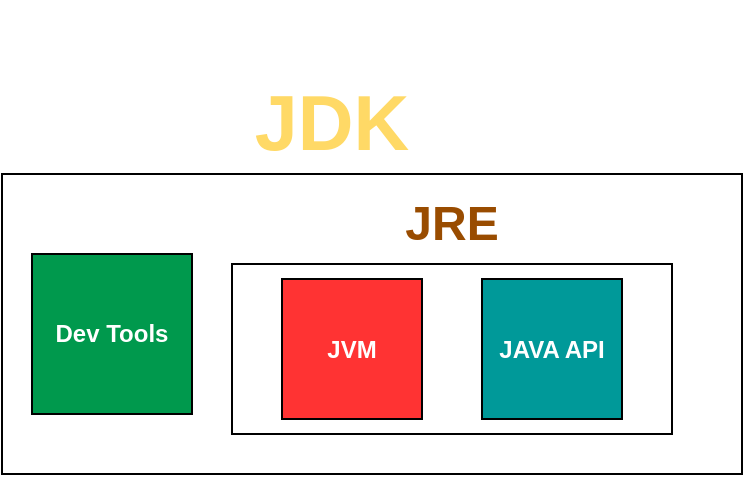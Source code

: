 <mxfile version="17.4.2" type="device"><diagram id="R2lEEEUBdFMjLlhIrx00" name="Page-1"><mxGraphModel dx="1422" dy="794" grid="1" gridSize="10" guides="1" tooltips="1" connect="1" arrows="1" fold="1" page="1" pageScale="1" pageWidth="850" pageHeight="1100" math="0" shadow="0" extFonts="Permanent Marker^https://fonts.googleapis.com/css?family=Permanent+Marker"><root><mxCell id="0"/><mxCell id="1" parent="0"/><mxCell id="qMpRk-FutU_kbIBEcn4--1" value="" style="whiteSpace=wrap;html=1;aspect=fixed;" vertex="1" parent="1"><mxGeometry x="510" y="415" width="70" height="70" as="geometry"/></mxCell><mxCell id="qMpRk-FutU_kbIBEcn4--2" value="" style="rounded=0;whiteSpace=wrap;html=1;" vertex="1" parent="1"><mxGeometry x="360" y="390" width="370" height="150" as="geometry"/></mxCell><mxCell id="qMpRk-FutU_kbIBEcn4--6" value="" style="rounded=0;whiteSpace=wrap;html=1;" vertex="1" parent="1"><mxGeometry x="475" y="435" width="220" height="85" as="geometry"/></mxCell><mxCell id="qMpRk-FutU_kbIBEcn4--4" value="&lt;b&gt;&lt;font color=&quot;#ffffff&quot;&gt;JVM&lt;/font&gt;&lt;/b&gt;" style="whiteSpace=wrap;html=1;aspect=fixed;fillColor=#FF3333;" vertex="1" parent="1"><mxGeometry x="500" y="442.5" width="70" height="70" as="geometry"/></mxCell><mxCell id="qMpRk-FutU_kbIBEcn4--8" value="&lt;b&gt;&lt;font color=&quot;#ffffff&quot;&gt;JAVA API&lt;/font&gt;&lt;/b&gt;" style="whiteSpace=wrap;html=1;aspect=fixed;fillColor=#009999;" vertex="1" parent="1"><mxGeometry x="600" y="442.5" width="70" height="70" as="geometry"/></mxCell><mxCell id="qMpRk-FutU_kbIBEcn4--9" value="&lt;b&gt;&lt;font color=&quot;#ffffff&quot;&gt;Dev Tools&lt;/font&gt;&lt;/b&gt;" style="whiteSpace=wrap;html=1;aspect=fixed;fillColor=#00994D;" vertex="1" parent="1"><mxGeometry x="375" y="430" width="80" height="80" as="geometry"/></mxCell><mxCell id="qMpRk-FutU_kbIBEcn4--10" value="&lt;h3 style=&quot;font-size: 24px;&quot;&gt;JRE&lt;/h3&gt;" style="text;html=1;align=center;verticalAlign=middle;whiteSpace=wrap;rounded=0;labelBackgroundColor=#;fontColor=#994C00;fontSize=24;" vertex="1" parent="1"><mxGeometry x="555" y="400" width="60" height="30" as="geometry"/></mxCell><mxCell id="qMpRk-FutU_kbIBEcn4--11" value="&lt;h3&gt;JDK&lt;/h3&gt;" style="text;html=1;align=center;verticalAlign=middle;whiteSpace=wrap;rounded=0;labelBackgroundColor=#;fontSize=33;fontColor=#FFD966;" vertex="1" parent="1"><mxGeometry x="495" y="350" width="60" height="30" as="geometry"/></mxCell></root></mxGraphModel></diagram></mxfile>